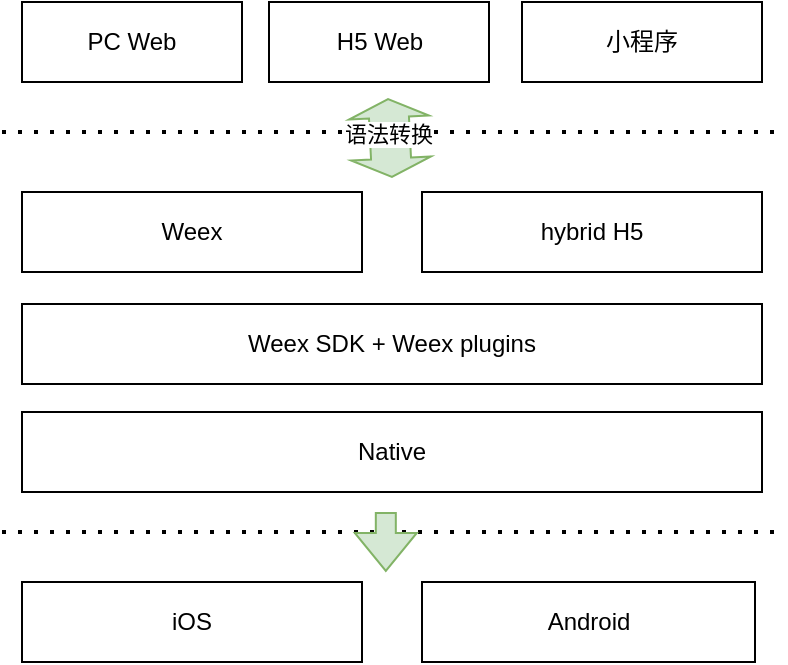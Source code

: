 <mxfile version="20.3.0" type="github">
  <diagram id="prtHgNgQTEPvFCAcTncT" name="Page-1">
    <mxGraphModel dx="946" dy="574" grid="1" gridSize="10" guides="1" tooltips="1" connect="1" arrows="1" fold="1" page="1" pageScale="1" pageWidth="827" pageHeight="1169" math="0" shadow="0">
      <root>
        <mxCell id="0" />
        <mxCell id="1" parent="0" />
        <mxCell id="hqmZHZQP9ogtLiP07Q59-22" value="PC Web" style="rounded=0;whiteSpace=wrap;html=1;" vertex="1" parent="1">
          <mxGeometry x="210" y="255" width="110" height="40" as="geometry" />
        </mxCell>
        <mxCell id="hqmZHZQP9ogtLiP07Q59-23" value="小程序" style="rounded=0;whiteSpace=wrap;html=1;" vertex="1" parent="1">
          <mxGeometry x="460" y="255" width="120" height="40" as="geometry" />
        </mxCell>
        <mxCell id="hqmZHZQP9ogtLiP07Q59-24" value="H5 Web" style="rounded=0;whiteSpace=wrap;html=1;" vertex="1" parent="1">
          <mxGeometry x="333.5" y="255" width="110" height="40" as="geometry" />
        </mxCell>
        <mxCell id="hqmZHZQP9ogtLiP07Q59-27" value="Weex" style="rounded=0;whiteSpace=wrap;html=1;" vertex="1" parent="1">
          <mxGeometry x="210" y="350" width="170" height="40" as="geometry" />
        </mxCell>
        <mxCell id="hqmZHZQP9ogtLiP07Q59-28" value="hybrid H5" style="rounded=0;whiteSpace=wrap;html=1;" vertex="1" parent="1">
          <mxGeometry x="410" y="350" width="170" height="40" as="geometry" />
        </mxCell>
        <mxCell id="hqmZHZQP9ogtLiP07Q59-29" value="Weex SDK + Weex plugins" style="rounded=0;whiteSpace=wrap;html=1;" vertex="1" parent="1">
          <mxGeometry x="210" y="406" width="370" height="40" as="geometry" />
        </mxCell>
        <mxCell id="hqmZHZQP9ogtLiP07Q59-30" value="Native" style="rounded=0;whiteSpace=wrap;html=1;" vertex="1" parent="1">
          <mxGeometry x="210" y="460" width="370" height="40" as="geometry" />
        </mxCell>
        <mxCell id="hqmZHZQP9ogtLiP07Q59-32" value="iOS" style="rounded=0;whiteSpace=wrap;html=1;" vertex="1" parent="1">
          <mxGeometry x="210" y="545" width="170" height="40" as="geometry" />
        </mxCell>
        <mxCell id="hqmZHZQP9ogtLiP07Q59-33" value="Android" style="rounded=0;whiteSpace=wrap;html=1;" vertex="1" parent="1">
          <mxGeometry x="410" y="545" width="166.5" height="40" as="geometry" />
        </mxCell>
        <mxCell id="hqmZHZQP9ogtLiP07Q59-34" value="" style="endArrow=none;dashed=1;html=1;dashPattern=1 3;strokeWidth=2;rounded=0;" edge="1" parent="1">
          <mxGeometry width="50" height="50" relative="1" as="geometry">
            <mxPoint x="200" y="320" as="sourcePoint" />
            <mxPoint x="590" y="320" as="targetPoint" />
          </mxGeometry>
        </mxCell>
        <mxCell id="hqmZHZQP9ogtLiP07Q59-35" value="" style="endArrow=none;dashed=1;html=1;dashPattern=1 3;strokeWidth=2;rounded=0;" edge="1" parent="1">
          <mxGeometry width="50" height="50" relative="1" as="geometry">
            <mxPoint x="200" y="520" as="sourcePoint" />
            <mxPoint x="590" y="520" as="targetPoint" />
          </mxGeometry>
        </mxCell>
        <mxCell id="hqmZHZQP9ogtLiP07Q59-31" value="" style="shape=flexArrow;endArrow=classic;html=1;rounded=0;fillColor=#d5e8d4;strokeColor=#82b366;" edge="1" parent="1">
          <mxGeometry width="50" height="50" relative="1" as="geometry">
            <mxPoint x="391.91" y="510" as="sourcePoint" />
            <mxPoint x="391.91" y="540" as="targetPoint" />
          </mxGeometry>
        </mxCell>
        <mxCell id="hqmZHZQP9ogtLiP07Q59-25" value="" style="shape=flexArrow;endArrow=classic;startArrow=classic;html=1;rounded=0;endWidth=19;endSize=2.76;startWidth=19;startSize=2.76;width=20;fillColor=#d5e8d4;strokeColor=#82b366;" edge="1" parent="1">
          <mxGeometry width="100" height="100" relative="1" as="geometry">
            <mxPoint x="395" y="343" as="sourcePoint" />
            <mxPoint x="393" y="303" as="targetPoint" />
          </mxGeometry>
        </mxCell>
        <mxCell id="hqmZHZQP9ogtLiP07Q59-26" value="语法转换" style="edgeLabel;html=1;align=center;verticalAlign=middle;resizable=0;points=[];" vertex="1" connectable="0" parent="hqmZHZQP9ogtLiP07Q59-25">
          <mxGeometry x="0.113" y="1" relative="1" as="geometry">
            <mxPoint as="offset" />
          </mxGeometry>
        </mxCell>
      </root>
    </mxGraphModel>
  </diagram>
</mxfile>
